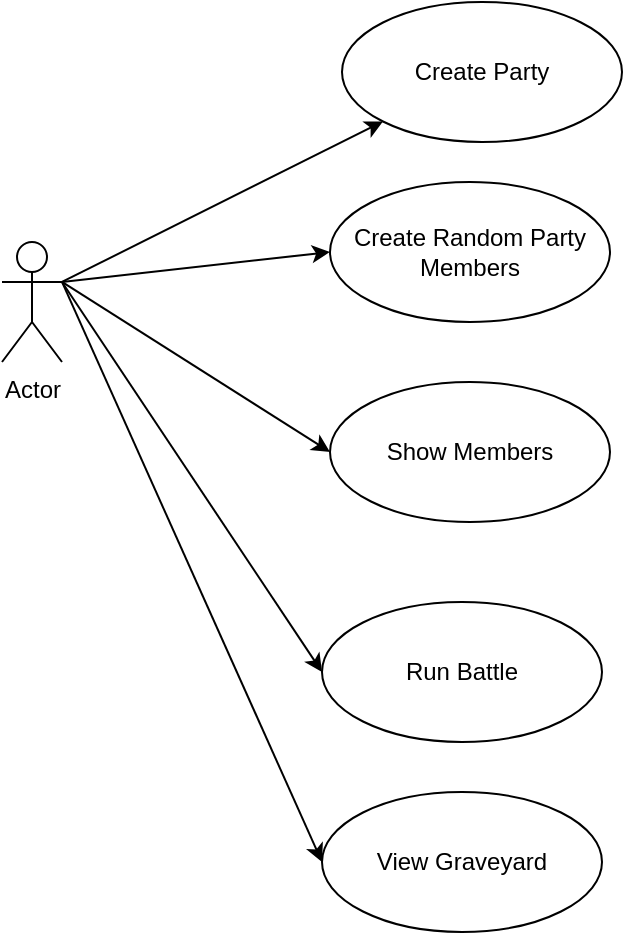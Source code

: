 <mxfile version="14.6.13" type="github">
  <diagram id="zRnogB2254eo7cq1ihcv" name="Page-1">
    <mxGraphModel dx="1426" dy="778" grid="1" gridSize="10" guides="1" tooltips="1" connect="1" arrows="1" fold="1" page="1" pageScale="1" pageWidth="827" pageHeight="1169" math="0" shadow="0">
      <root>
        <mxCell id="0" />
        <mxCell id="1" parent="0" />
        <mxCell id="CesWcEBI8Uc0h6qZOhOl-4" style="rounded=0;orthogonalLoop=1;jettySize=auto;html=1;exitX=1;exitY=0.333;exitDx=0;exitDy=0;exitPerimeter=0;entryX=0;entryY=1;entryDx=0;entryDy=0;" edge="1" parent="1" source="CesWcEBI8Uc0h6qZOhOl-2" target="CesWcEBI8Uc0h6qZOhOl-3">
          <mxGeometry relative="1" as="geometry" />
        </mxCell>
        <mxCell id="CesWcEBI8Uc0h6qZOhOl-7" style="edgeStyle=none;rounded=0;orthogonalLoop=1;jettySize=auto;html=1;exitX=1;exitY=0.333;exitDx=0;exitDy=0;exitPerimeter=0;entryX=0;entryY=0.5;entryDx=0;entryDy=0;" edge="1" parent="1" source="CesWcEBI8Uc0h6qZOhOl-2" target="CesWcEBI8Uc0h6qZOhOl-6">
          <mxGeometry relative="1" as="geometry" />
        </mxCell>
        <mxCell id="CesWcEBI8Uc0h6qZOhOl-8" style="edgeStyle=none;rounded=0;orthogonalLoop=1;jettySize=auto;html=1;exitX=1;exitY=0.333;exitDx=0;exitDy=0;exitPerimeter=0;entryX=0;entryY=0.5;entryDx=0;entryDy=0;" edge="1" parent="1" source="CesWcEBI8Uc0h6qZOhOl-2" target="CesWcEBI8Uc0h6qZOhOl-5">
          <mxGeometry relative="1" as="geometry" />
        </mxCell>
        <mxCell id="CesWcEBI8Uc0h6qZOhOl-12" style="edgeStyle=none;rounded=0;orthogonalLoop=1;jettySize=auto;html=1;entryX=0;entryY=0.5;entryDx=0;entryDy=0;exitX=1;exitY=0.333;exitDx=0;exitDy=0;exitPerimeter=0;" edge="1" parent="1" source="CesWcEBI8Uc0h6qZOhOl-2" target="CesWcEBI8Uc0h6qZOhOl-9">
          <mxGeometry relative="1" as="geometry">
            <mxPoint x="210" y="540" as="sourcePoint" />
          </mxGeometry>
        </mxCell>
        <mxCell id="CesWcEBI8Uc0h6qZOhOl-13" style="edgeStyle=none;rounded=0;orthogonalLoop=1;jettySize=auto;html=1;exitX=1;exitY=0.333;exitDx=0;exitDy=0;exitPerimeter=0;entryX=0;entryY=0.5;entryDx=0;entryDy=0;" edge="1" parent="1" source="CesWcEBI8Uc0h6qZOhOl-2" target="CesWcEBI8Uc0h6qZOhOl-11">
          <mxGeometry relative="1" as="geometry" />
        </mxCell>
        <mxCell id="CesWcEBI8Uc0h6qZOhOl-2" value="Actor" style="shape=umlActor;verticalLabelPosition=bottom;verticalAlign=top;html=1;outlineConnect=0;" vertex="1" parent="1">
          <mxGeometry x="110" y="310" width="30" height="60" as="geometry" />
        </mxCell>
        <mxCell id="CesWcEBI8Uc0h6qZOhOl-3" value="Create Party" style="ellipse;whiteSpace=wrap;html=1;" vertex="1" parent="1">
          <mxGeometry x="280" y="190" width="140" height="70" as="geometry" />
        </mxCell>
        <mxCell id="CesWcEBI8Uc0h6qZOhOl-5" value="Show Members" style="ellipse;whiteSpace=wrap;html=1;" vertex="1" parent="1">
          <mxGeometry x="274" y="380" width="140" height="70" as="geometry" />
        </mxCell>
        <mxCell id="CesWcEBI8Uc0h6qZOhOl-6" value="Create Random Party Members" style="ellipse;whiteSpace=wrap;html=1;" vertex="1" parent="1">
          <mxGeometry x="274" y="280" width="140" height="70" as="geometry" />
        </mxCell>
        <mxCell id="CesWcEBI8Uc0h6qZOhOl-9" value="Run Battle" style="ellipse;whiteSpace=wrap;html=1;" vertex="1" parent="1">
          <mxGeometry x="270" y="490" width="140" height="70" as="geometry" />
        </mxCell>
        <mxCell id="CesWcEBI8Uc0h6qZOhOl-11" value="View Graveyard" style="ellipse;whiteSpace=wrap;html=1;" vertex="1" parent="1">
          <mxGeometry x="270" y="585" width="140" height="70" as="geometry" />
        </mxCell>
      </root>
    </mxGraphModel>
  </diagram>
</mxfile>
